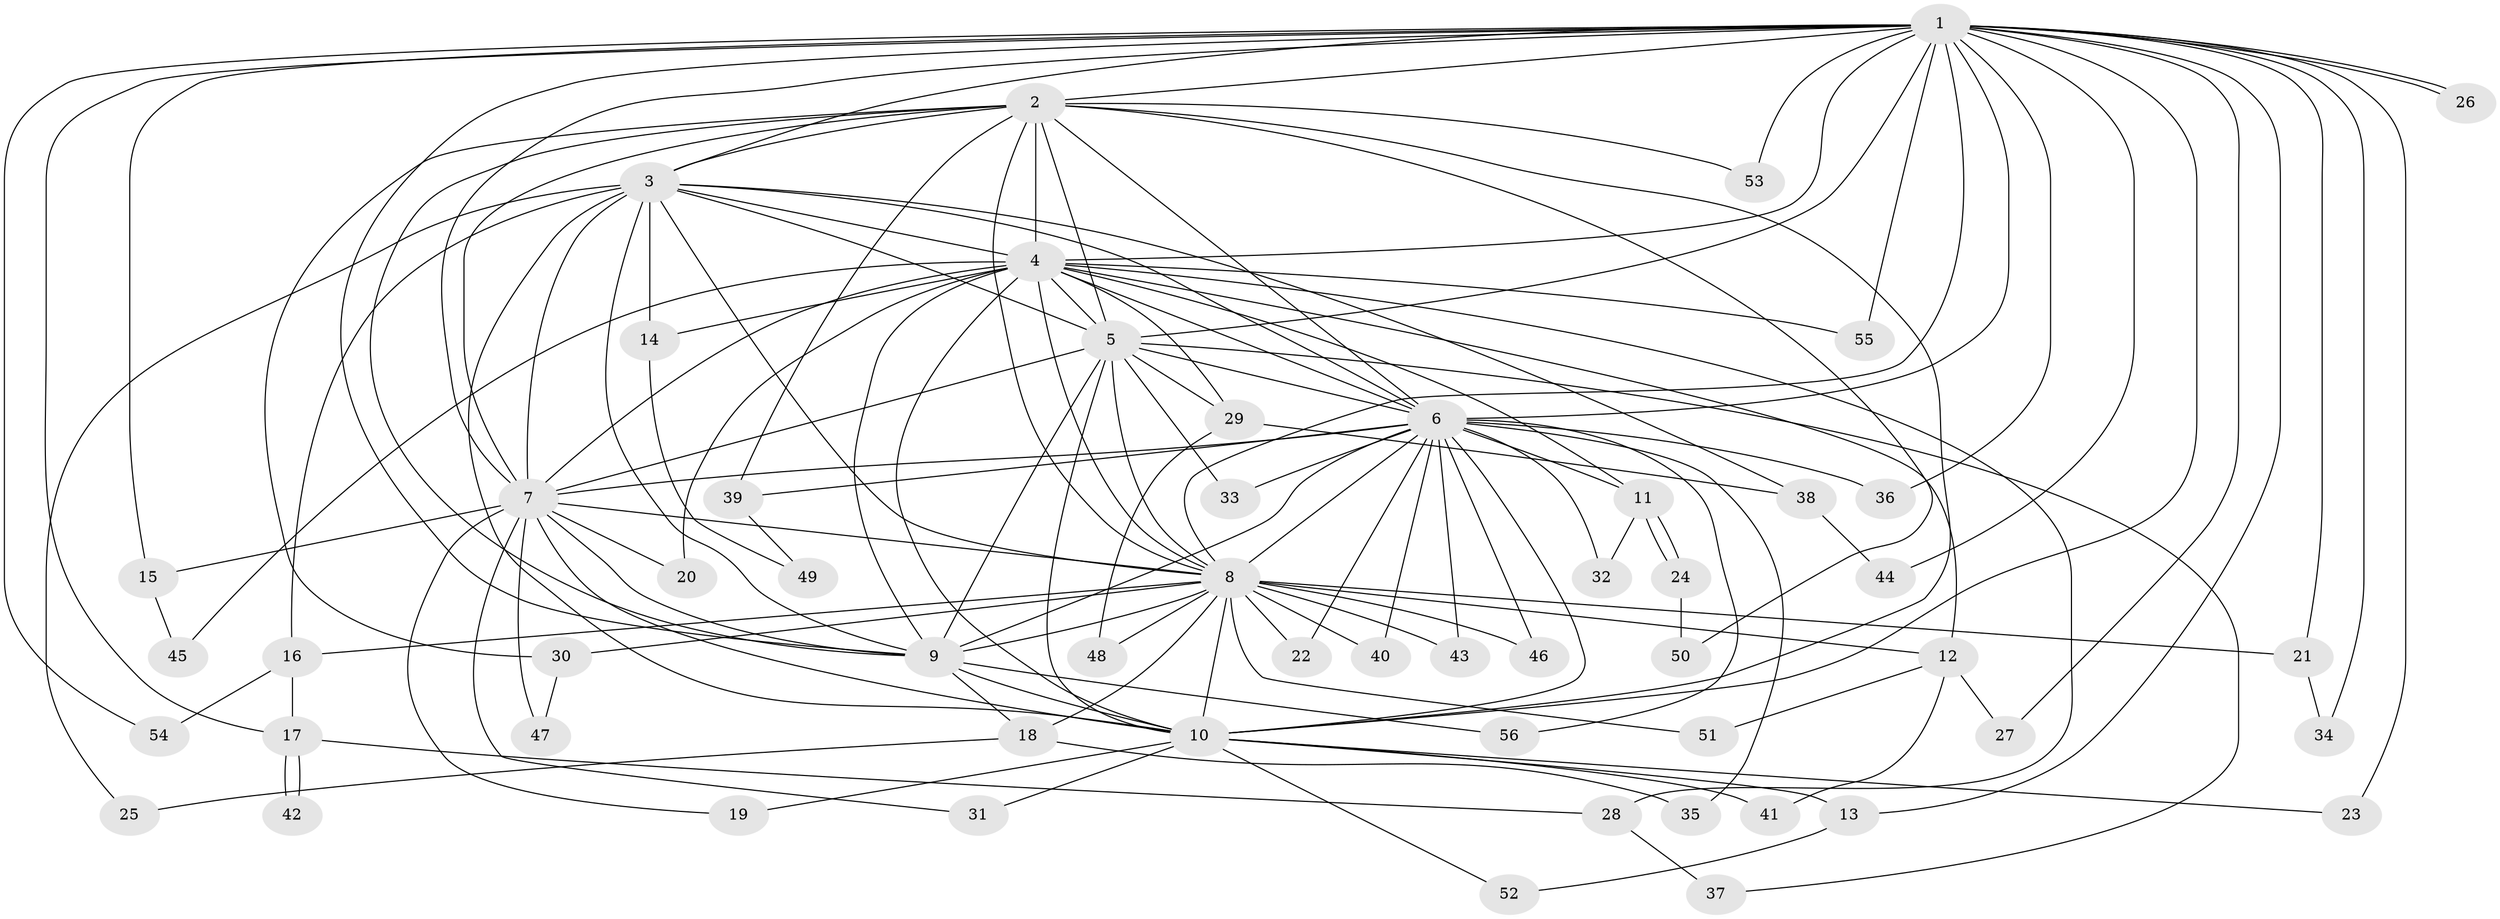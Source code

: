 // coarse degree distribution, {21: 0.03571428571428571, 1: 0.39285714285714285, 2: 0.42857142857142855, 9: 0.03571428571428571, 7: 0.03571428571428571, 6: 0.03571428571428571, 4: 0.03571428571428571}
// Generated by graph-tools (version 1.1) at 2025/47/03/04/25 21:47:47]
// undirected, 56 vertices, 137 edges
graph export_dot {
graph [start="1"]
  node [color=gray90,style=filled];
  1;
  2;
  3;
  4;
  5;
  6;
  7;
  8;
  9;
  10;
  11;
  12;
  13;
  14;
  15;
  16;
  17;
  18;
  19;
  20;
  21;
  22;
  23;
  24;
  25;
  26;
  27;
  28;
  29;
  30;
  31;
  32;
  33;
  34;
  35;
  36;
  37;
  38;
  39;
  40;
  41;
  42;
  43;
  44;
  45;
  46;
  47;
  48;
  49;
  50;
  51;
  52;
  53;
  54;
  55;
  56;
  1 -- 2;
  1 -- 3;
  1 -- 4;
  1 -- 5;
  1 -- 6;
  1 -- 7;
  1 -- 8;
  1 -- 9;
  1 -- 10;
  1 -- 13;
  1 -- 15;
  1 -- 17;
  1 -- 21;
  1 -- 23;
  1 -- 26;
  1 -- 26;
  1 -- 27;
  1 -- 34;
  1 -- 36;
  1 -- 44;
  1 -- 53;
  1 -- 54;
  1 -- 55;
  2 -- 3;
  2 -- 4;
  2 -- 5;
  2 -- 6;
  2 -- 7;
  2 -- 8;
  2 -- 9;
  2 -- 10;
  2 -- 30;
  2 -- 39;
  2 -- 50;
  2 -- 53;
  3 -- 4;
  3 -- 5;
  3 -- 6;
  3 -- 7;
  3 -- 8;
  3 -- 9;
  3 -- 10;
  3 -- 14;
  3 -- 16;
  3 -- 25;
  3 -- 38;
  4 -- 5;
  4 -- 6;
  4 -- 7;
  4 -- 8;
  4 -- 9;
  4 -- 10;
  4 -- 11;
  4 -- 12;
  4 -- 14;
  4 -- 20;
  4 -- 28;
  4 -- 29;
  4 -- 45;
  4 -- 55;
  5 -- 6;
  5 -- 7;
  5 -- 8;
  5 -- 9;
  5 -- 10;
  5 -- 29;
  5 -- 33;
  5 -- 37;
  6 -- 7;
  6 -- 8;
  6 -- 9;
  6 -- 10;
  6 -- 11;
  6 -- 22;
  6 -- 32;
  6 -- 33;
  6 -- 35;
  6 -- 36;
  6 -- 39;
  6 -- 40;
  6 -- 43;
  6 -- 46;
  6 -- 56;
  7 -- 8;
  7 -- 9;
  7 -- 10;
  7 -- 15;
  7 -- 19;
  7 -- 20;
  7 -- 31;
  7 -- 47;
  8 -- 9;
  8 -- 10;
  8 -- 12;
  8 -- 16;
  8 -- 18;
  8 -- 21;
  8 -- 22;
  8 -- 30;
  8 -- 40;
  8 -- 43;
  8 -- 46;
  8 -- 48;
  8 -- 51;
  9 -- 10;
  9 -- 18;
  9 -- 56;
  10 -- 13;
  10 -- 19;
  10 -- 23;
  10 -- 31;
  10 -- 41;
  10 -- 52;
  11 -- 24;
  11 -- 24;
  11 -- 32;
  12 -- 27;
  12 -- 41;
  12 -- 51;
  13 -- 52;
  14 -- 49;
  15 -- 45;
  16 -- 17;
  16 -- 54;
  17 -- 28;
  17 -- 42;
  17 -- 42;
  18 -- 25;
  18 -- 35;
  21 -- 34;
  24 -- 50;
  28 -- 37;
  29 -- 38;
  29 -- 48;
  30 -- 47;
  38 -- 44;
  39 -- 49;
}
